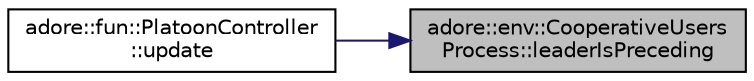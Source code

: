 digraph "adore::env::CooperativeUsersProcess::leaderIsPreceding"
{
 // LATEX_PDF_SIZE
  edge [fontname="Helvetica",fontsize="10",labelfontname="Helvetica",labelfontsize="10"];
  node [fontname="Helvetica",fontsize="10",shape=record];
  rankdir="RL";
  Node1 [label="adore::env::CooperativeUsers\lProcess::leaderIsPreceding",height=0.2,width=0.4,color="black", fillcolor="grey75", style="filled", fontcolor="black",tooltip=" "];
  Node1 -> Node2 [dir="back",color="midnightblue",fontsize="10",style="solid",fontname="Helvetica"];
  Node2 [label="adore::fun::PlatoonController\l::update",height=0.2,width=0.4,color="black", fillcolor="white", style="filled",URL="$classadore_1_1fun_1_1PlatoonController.html#a57a69bf1353314aefa6a571d96502aa0",tooltip=" "];
}
